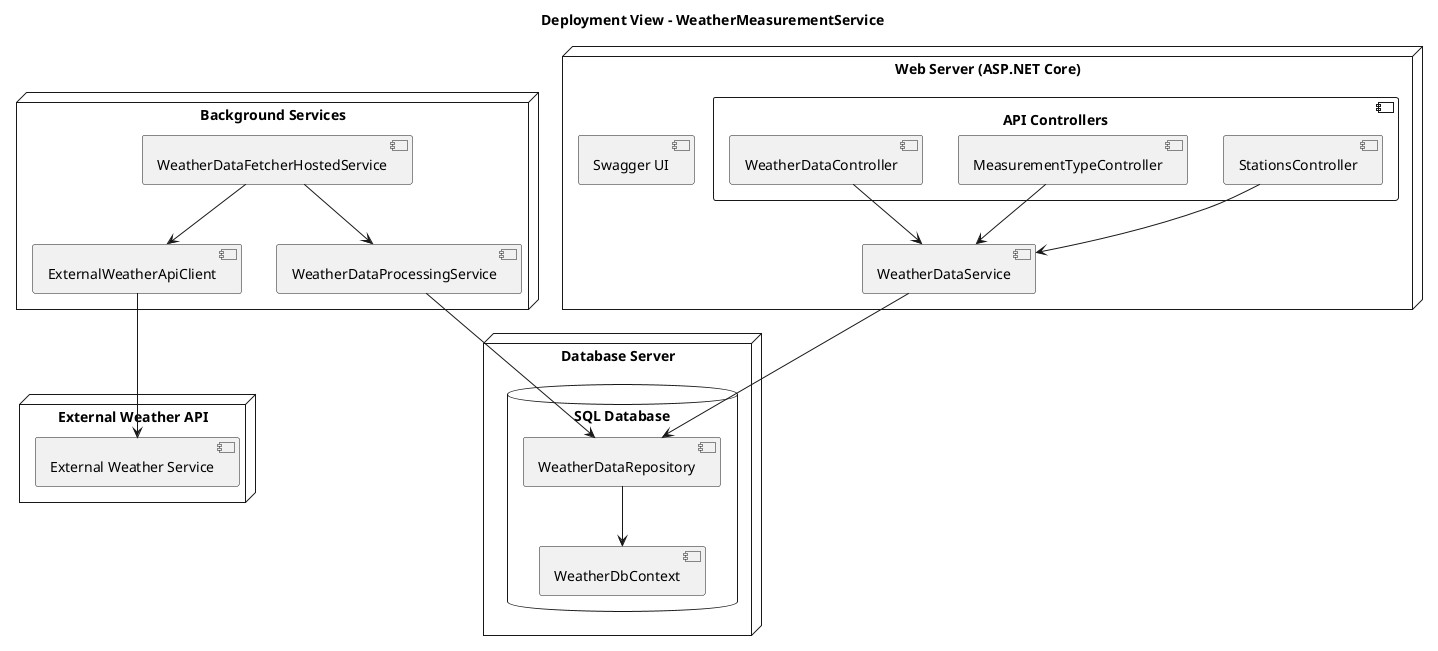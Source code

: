 @startuml
title Deployment View – WeatherMeasurementService

node "Web Server (ASP.NET Core)" {
  component "API Controllers" {
    [StationsController]
    [MeasurementTypeController]
    [WeatherDataController]
  }
  component "WeatherDataService"
  component "Swagger UI"
}

node "Background Services" {
  component "WeatherDataFetcherHostedService"
  component "ExternalWeatherApiClient"
  component "WeatherDataProcessingService"
}

node "Database Server" {
  database "SQL Database" {
    [WeatherDbContext]
    [WeatherDataRepository]
  }
}

node "External Weather API" {
  [External Weather Service]
}

' Relationships
[StationsController] --> [WeatherDataService]
[MeasurementTypeController] --> [WeatherDataService]
[WeatherDataController] --> [WeatherDataService]

[WeatherDataFetcherHostedService] --> [ExternalWeatherApiClient]
[WeatherDataFetcherHostedService] --> [WeatherDataProcessingService]
[WeatherDataProcessingService] --> [WeatherDataRepository]

[WeatherDataService] --> [WeatherDataRepository]
[WeatherDataRepository] --> [WeatherDbContext]

[ExternalWeatherApiClient] --> [External Weather Service]
@enduml